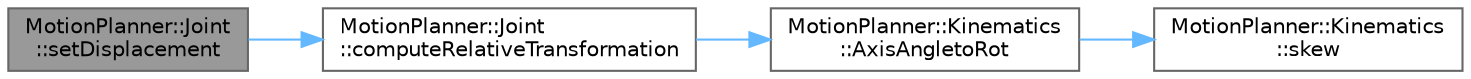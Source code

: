 digraph "MotionPlanner::Joint::setDisplacement"
{
 // LATEX_PDF_SIZE
  bgcolor="transparent";
  edge [fontname=Helvetica,fontsize=10,labelfontname=Helvetica,labelfontsize=10];
  node [fontname=Helvetica,fontsize=10,shape=box,height=0.2,width=0.4];
  rankdir="LR";
  Node1 [label="MotionPlanner::Joint\l::setDisplacement",height=0.2,width=0.4,color="gray40", fillcolor="grey60", style="filled", fontcolor="black",tooltip=" "];
  Node1 -> Node2 [color="steelblue1",style="solid"];
  Node2 [label="MotionPlanner::Joint\l::computeRelativeTransformation",height=0.2,width=0.4,color="grey40", fillcolor="white", style="filled",URL="$class_motion_planner_1_1_joint.html#a371d485ec22759e4fffe39805a1023b2",tooltip=" "];
  Node2 -> Node3 [color="steelblue1",style="solid"];
  Node3 [label="MotionPlanner::Kinematics\l::AxisAngletoRot",height=0.2,width=0.4,color="grey40", fillcolor="white", style="filled",URL="$namespace_motion_planner_1_1_kinematics.html#a958c657b6d57210377ffd98127caab1c",tooltip=" "];
  Node3 -> Node4 [color="steelblue1",style="solid"];
  Node4 [label="MotionPlanner::Kinematics\l::skew",height=0.2,width=0.4,color="grey40", fillcolor="white", style="filled",URL="$namespace_motion_planner_1_1_kinematics.html#a35be98501567026badfaa3995595171f",tooltip=" "];
}
